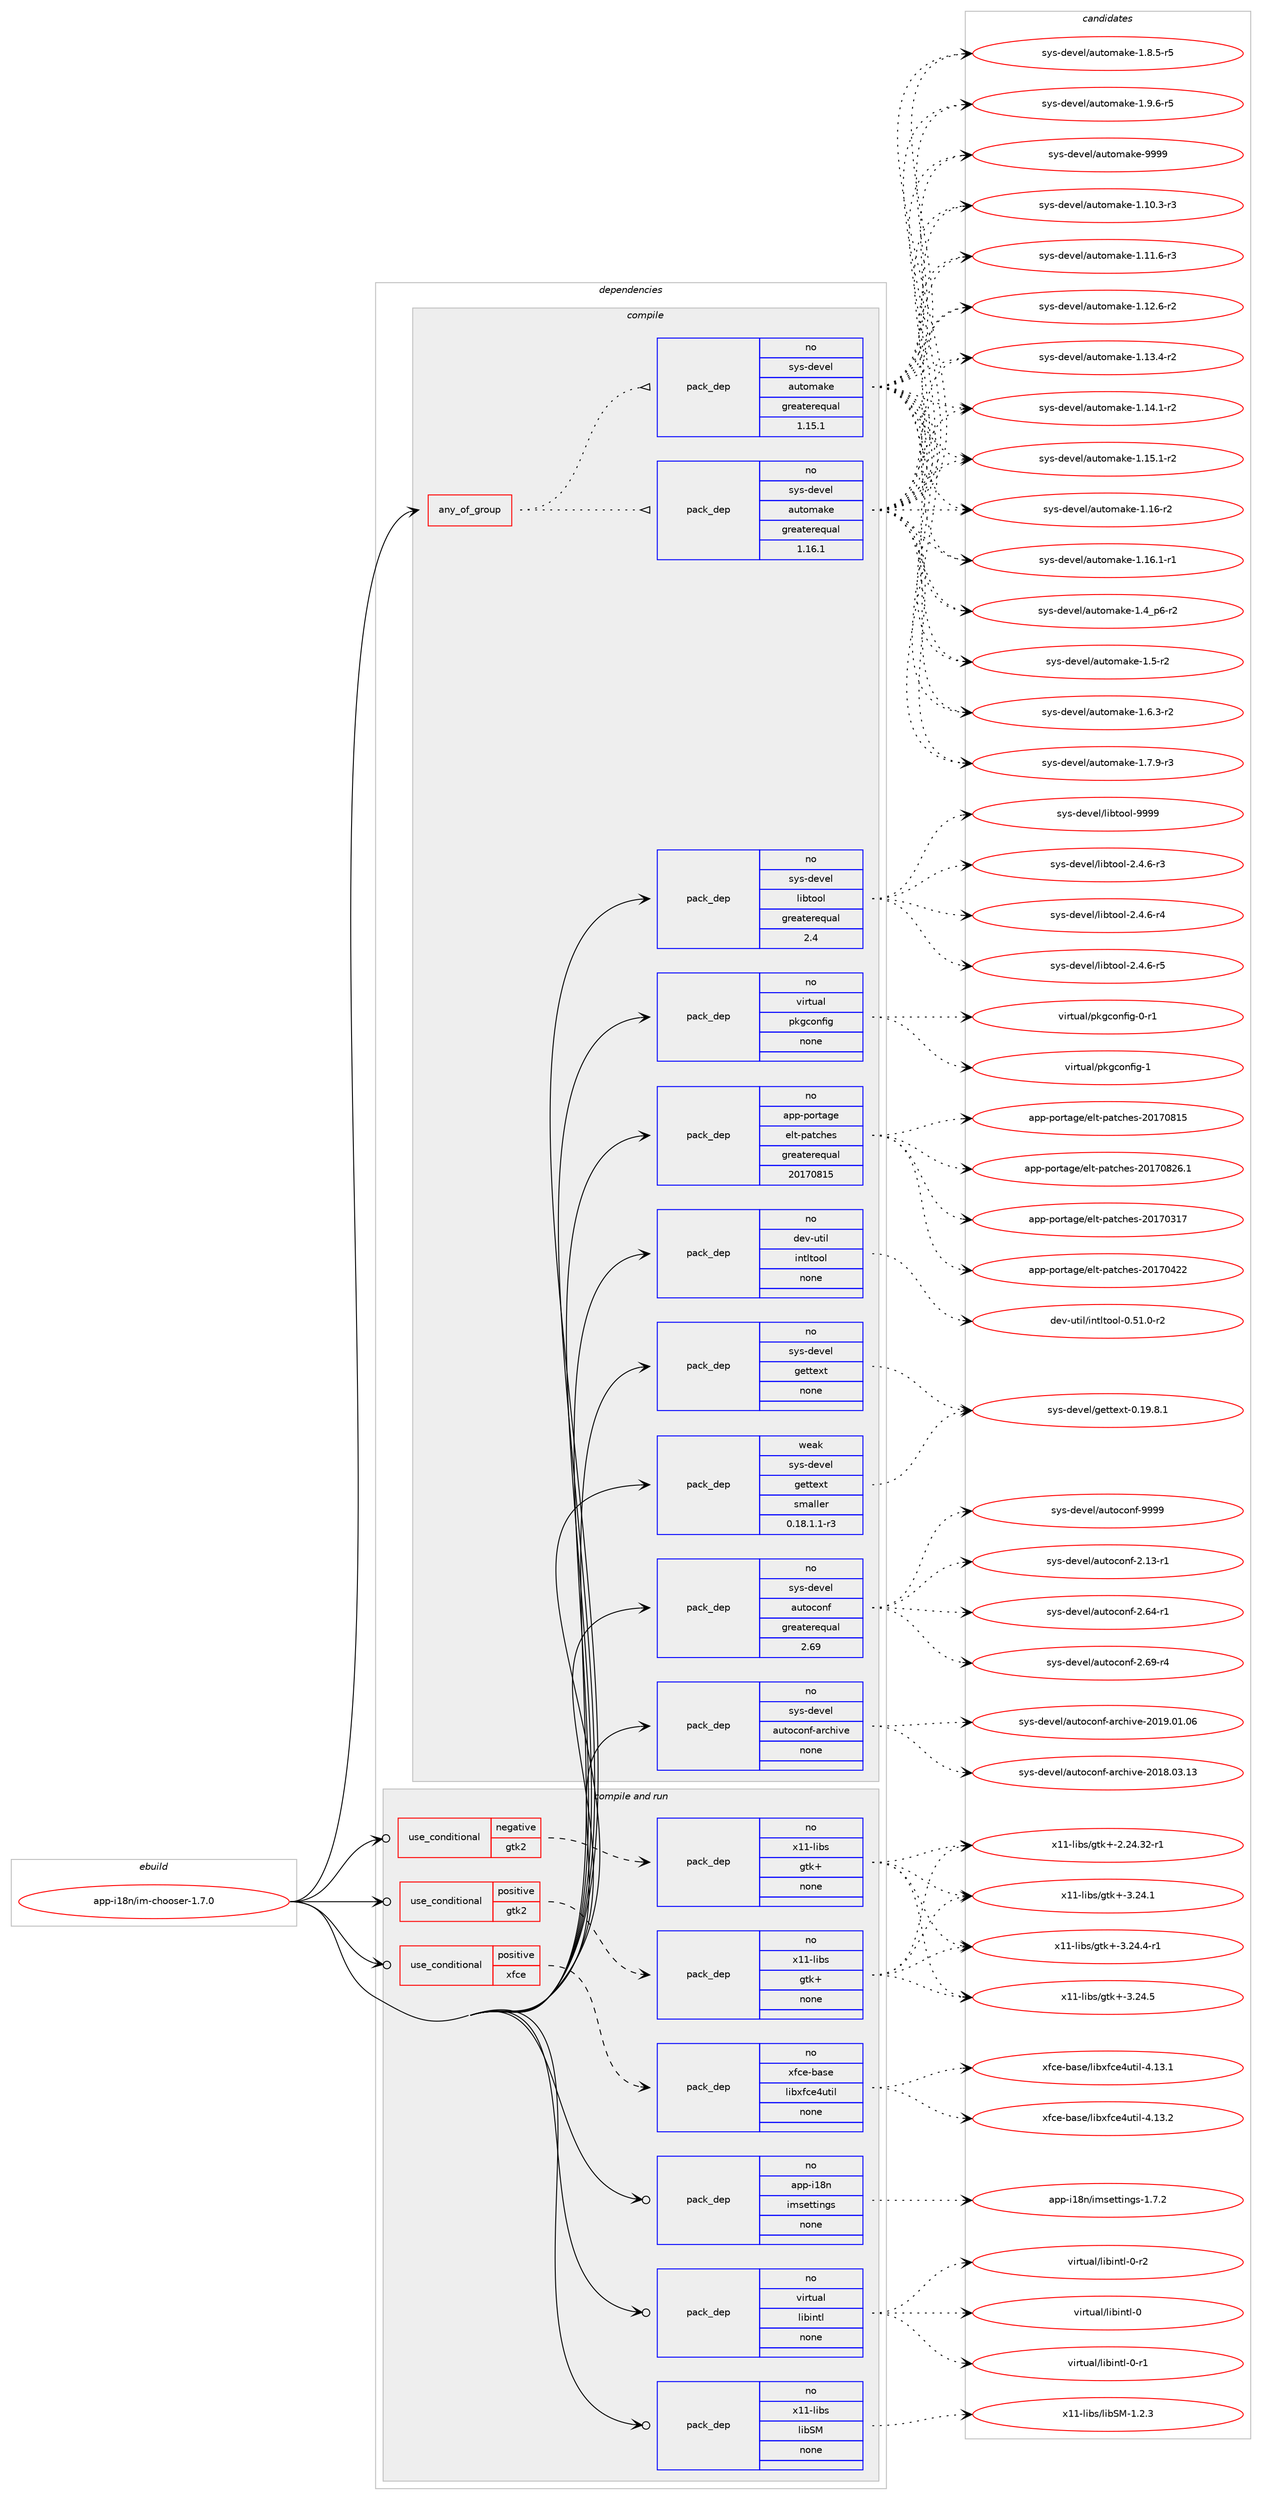 digraph prolog {

# *************
# Graph options
# *************

newrank=true;
concentrate=true;
compound=true;
graph [rankdir=LR,fontname=Helvetica,fontsize=10,ranksep=1.5];#, ranksep=2.5, nodesep=0.2];
edge  [arrowhead=vee];
node  [fontname=Helvetica,fontsize=10];

# **********
# The ebuild
# **********

subgraph cluster_leftcol {
color=gray;
rank=same;
label=<<i>ebuild</i>>;
id [label="app-i18n/im-chooser-1.7.0", color=red, width=4, href="../app-i18n/im-chooser-1.7.0.svg"];
}

# ****************
# The dependencies
# ****************

subgraph cluster_midcol {
color=gray;
label=<<i>dependencies</i>>;
subgraph cluster_compile {
fillcolor="#eeeeee";
style=filled;
label=<<i>compile</i>>;
subgraph any19574 {
dependency1295363 [label=<<TABLE BORDER="0" CELLBORDER="1" CELLSPACING="0" CELLPADDING="4"><TR><TD CELLPADDING="10">any_of_group</TD></TR></TABLE>>, shape=none, color=red];subgraph pack922585 {
dependency1295364 [label=<<TABLE BORDER="0" CELLBORDER="1" CELLSPACING="0" CELLPADDING="4" WIDTH="220"><TR><TD ROWSPAN="6" CELLPADDING="30">pack_dep</TD></TR><TR><TD WIDTH="110">no</TD></TR><TR><TD>sys-devel</TD></TR><TR><TD>automake</TD></TR><TR><TD>greaterequal</TD></TR><TR><TD>1.16.1</TD></TR></TABLE>>, shape=none, color=blue];
}
dependency1295363:e -> dependency1295364:w [weight=20,style="dotted",arrowhead="oinv"];
subgraph pack922586 {
dependency1295365 [label=<<TABLE BORDER="0" CELLBORDER="1" CELLSPACING="0" CELLPADDING="4" WIDTH="220"><TR><TD ROWSPAN="6" CELLPADDING="30">pack_dep</TD></TR><TR><TD WIDTH="110">no</TD></TR><TR><TD>sys-devel</TD></TR><TR><TD>automake</TD></TR><TR><TD>greaterequal</TD></TR><TR><TD>1.15.1</TD></TR></TABLE>>, shape=none, color=blue];
}
dependency1295363:e -> dependency1295365:w [weight=20,style="dotted",arrowhead="oinv"];
}
id:e -> dependency1295363:w [weight=20,style="solid",arrowhead="vee"];
subgraph pack922587 {
dependency1295366 [label=<<TABLE BORDER="0" CELLBORDER="1" CELLSPACING="0" CELLPADDING="4" WIDTH="220"><TR><TD ROWSPAN="6" CELLPADDING="30">pack_dep</TD></TR><TR><TD WIDTH="110">no</TD></TR><TR><TD>app-portage</TD></TR><TR><TD>elt-patches</TD></TR><TR><TD>greaterequal</TD></TR><TR><TD>20170815</TD></TR></TABLE>>, shape=none, color=blue];
}
id:e -> dependency1295366:w [weight=20,style="solid",arrowhead="vee"];
subgraph pack922588 {
dependency1295367 [label=<<TABLE BORDER="0" CELLBORDER="1" CELLSPACING="0" CELLPADDING="4" WIDTH="220"><TR><TD ROWSPAN="6" CELLPADDING="30">pack_dep</TD></TR><TR><TD WIDTH="110">no</TD></TR><TR><TD>dev-util</TD></TR><TR><TD>intltool</TD></TR><TR><TD>none</TD></TR><TR><TD></TD></TR></TABLE>>, shape=none, color=blue];
}
id:e -> dependency1295367:w [weight=20,style="solid",arrowhead="vee"];
subgraph pack922589 {
dependency1295368 [label=<<TABLE BORDER="0" CELLBORDER="1" CELLSPACING="0" CELLPADDING="4" WIDTH="220"><TR><TD ROWSPAN="6" CELLPADDING="30">pack_dep</TD></TR><TR><TD WIDTH="110">no</TD></TR><TR><TD>sys-devel</TD></TR><TR><TD>autoconf</TD></TR><TR><TD>greaterequal</TD></TR><TR><TD>2.69</TD></TR></TABLE>>, shape=none, color=blue];
}
id:e -> dependency1295368:w [weight=20,style="solid",arrowhead="vee"];
subgraph pack922590 {
dependency1295369 [label=<<TABLE BORDER="0" CELLBORDER="1" CELLSPACING="0" CELLPADDING="4" WIDTH="220"><TR><TD ROWSPAN="6" CELLPADDING="30">pack_dep</TD></TR><TR><TD WIDTH="110">no</TD></TR><TR><TD>sys-devel</TD></TR><TR><TD>autoconf-archive</TD></TR><TR><TD>none</TD></TR><TR><TD></TD></TR></TABLE>>, shape=none, color=blue];
}
id:e -> dependency1295369:w [weight=20,style="solid",arrowhead="vee"];
subgraph pack922591 {
dependency1295370 [label=<<TABLE BORDER="0" CELLBORDER="1" CELLSPACING="0" CELLPADDING="4" WIDTH="220"><TR><TD ROWSPAN="6" CELLPADDING="30">pack_dep</TD></TR><TR><TD WIDTH="110">no</TD></TR><TR><TD>sys-devel</TD></TR><TR><TD>gettext</TD></TR><TR><TD>none</TD></TR><TR><TD></TD></TR></TABLE>>, shape=none, color=blue];
}
id:e -> dependency1295370:w [weight=20,style="solid",arrowhead="vee"];
subgraph pack922592 {
dependency1295371 [label=<<TABLE BORDER="0" CELLBORDER="1" CELLSPACING="0" CELLPADDING="4" WIDTH="220"><TR><TD ROWSPAN="6" CELLPADDING="30">pack_dep</TD></TR><TR><TD WIDTH="110">no</TD></TR><TR><TD>sys-devel</TD></TR><TR><TD>libtool</TD></TR><TR><TD>greaterequal</TD></TR><TR><TD>2.4</TD></TR></TABLE>>, shape=none, color=blue];
}
id:e -> dependency1295371:w [weight=20,style="solid",arrowhead="vee"];
subgraph pack922593 {
dependency1295372 [label=<<TABLE BORDER="0" CELLBORDER="1" CELLSPACING="0" CELLPADDING="4" WIDTH="220"><TR><TD ROWSPAN="6" CELLPADDING="30">pack_dep</TD></TR><TR><TD WIDTH="110">no</TD></TR><TR><TD>virtual</TD></TR><TR><TD>pkgconfig</TD></TR><TR><TD>none</TD></TR><TR><TD></TD></TR></TABLE>>, shape=none, color=blue];
}
id:e -> dependency1295372:w [weight=20,style="solid",arrowhead="vee"];
subgraph pack922594 {
dependency1295373 [label=<<TABLE BORDER="0" CELLBORDER="1" CELLSPACING="0" CELLPADDING="4" WIDTH="220"><TR><TD ROWSPAN="6" CELLPADDING="30">pack_dep</TD></TR><TR><TD WIDTH="110">weak</TD></TR><TR><TD>sys-devel</TD></TR><TR><TD>gettext</TD></TR><TR><TD>smaller</TD></TR><TR><TD>0.18.1.1-r3</TD></TR></TABLE>>, shape=none, color=blue];
}
id:e -> dependency1295373:w [weight=20,style="solid",arrowhead="vee"];
}
subgraph cluster_compileandrun {
fillcolor="#eeeeee";
style=filled;
label=<<i>compile and run</i>>;
subgraph cond352666 {
dependency1295374 [label=<<TABLE BORDER="0" CELLBORDER="1" CELLSPACING="0" CELLPADDING="4"><TR><TD ROWSPAN="3" CELLPADDING="10">use_conditional</TD></TR><TR><TD>negative</TD></TR><TR><TD>gtk2</TD></TR></TABLE>>, shape=none, color=red];
subgraph pack922595 {
dependency1295375 [label=<<TABLE BORDER="0" CELLBORDER="1" CELLSPACING="0" CELLPADDING="4" WIDTH="220"><TR><TD ROWSPAN="6" CELLPADDING="30">pack_dep</TD></TR><TR><TD WIDTH="110">no</TD></TR><TR><TD>x11-libs</TD></TR><TR><TD>gtk+</TD></TR><TR><TD>none</TD></TR><TR><TD></TD></TR></TABLE>>, shape=none, color=blue];
}
dependency1295374:e -> dependency1295375:w [weight=20,style="dashed",arrowhead="vee"];
}
id:e -> dependency1295374:w [weight=20,style="solid",arrowhead="odotvee"];
subgraph cond352667 {
dependency1295376 [label=<<TABLE BORDER="0" CELLBORDER="1" CELLSPACING="0" CELLPADDING="4"><TR><TD ROWSPAN="3" CELLPADDING="10">use_conditional</TD></TR><TR><TD>positive</TD></TR><TR><TD>gtk2</TD></TR></TABLE>>, shape=none, color=red];
subgraph pack922596 {
dependency1295377 [label=<<TABLE BORDER="0" CELLBORDER="1" CELLSPACING="0" CELLPADDING="4" WIDTH="220"><TR><TD ROWSPAN="6" CELLPADDING="30">pack_dep</TD></TR><TR><TD WIDTH="110">no</TD></TR><TR><TD>x11-libs</TD></TR><TR><TD>gtk+</TD></TR><TR><TD>none</TD></TR><TR><TD></TD></TR></TABLE>>, shape=none, color=blue];
}
dependency1295376:e -> dependency1295377:w [weight=20,style="dashed",arrowhead="vee"];
}
id:e -> dependency1295376:w [weight=20,style="solid",arrowhead="odotvee"];
subgraph cond352668 {
dependency1295378 [label=<<TABLE BORDER="0" CELLBORDER="1" CELLSPACING="0" CELLPADDING="4"><TR><TD ROWSPAN="3" CELLPADDING="10">use_conditional</TD></TR><TR><TD>positive</TD></TR><TR><TD>xfce</TD></TR></TABLE>>, shape=none, color=red];
subgraph pack922597 {
dependency1295379 [label=<<TABLE BORDER="0" CELLBORDER="1" CELLSPACING="0" CELLPADDING="4" WIDTH="220"><TR><TD ROWSPAN="6" CELLPADDING="30">pack_dep</TD></TR><TR><TD WIDTH="110">no</TD></TR><TR><TD>xfce-base</TD></TR><TR><TD>libxfce4util</TD></TR><TR><TD>none</TD></TR><TR><TD></TD></TR></TABLE>>, shape=none, color=blue];
}
dependency1295378:e -> dependency1295379:w [weight=20,style="dashed",arrowhead="vee"];
}
id:e -> dependency1295378:w [weight=20,style="solid",arrowhead="odotvee"];
subgraph pack922598 {
dependency1295380 [label=<<TABLE BORDER="0" CELLBORDER="1" CELLSPACING="0" CELLPADDING="4" WIDTH="220"><TR><TD ROWSPAN="6" CELLPADDING="30">pack_dep</TD></TR><TR><TD WIDTH="110">no</TD></TR><TR><TD>app-i18n</TD></TR><TR><TD>imsettings</TD></TR><TR><TD>none</TD></TR><TR><TD></TD></TR></TABLE>>, shape=none, color=blue];
}
id:e -> dependency1295380:w [weight=20,style="solid",arrowhead="odotvee"];
subgraph pack922599 {
dependency1295381 [label=<<TABLE BORDER="0" CELLBORDER="1" CELLSPACING="0" CELLPADDING="4" WIDTH="220"><TR><TD ROWSPAN="6" CELLPADDING="30">pack_dep</TD></TR><TR><TD WIDTH="110">no</TD></TR><TR><TD>virtual</TD></TR><TR><TD>libintl</TD></TR><TR><TD>none</TD></TR><TR><TD></TD></TR></TABLE>>, shape=none, color=blue];
}
id:e -> dependency1295381:w [weight=20,style="solid",arrowhead="odotvee"];
subgraph pack922600 {
dependency1295382 [label=<<TABLE BORDER="0" CELLBORDER="1" CELLSPACING="0" CELLPADDING="4" WIDTH="220"><TR><TD ROWSPAN="6" CELLPADDING="30">pack_dep</TD></TR><TR><TD WIDTH="110">no</TD></TR><TR><TD>x11-libs</TD></TR><TR><TD>libSM</TD></TR><TR><TD>none</TD></TR><TR><TD></TD></TR></TABLE>>, shape=none, color=blue];
}
id:e -> dependency1295382:w [weight=20,style="solid",arrowhead="odotvee"];
}
subgraph cluster_run {
fillcolor="#eeeeee";
style=filled;
label=<<i>run</i>>;
}
}

# **************
# The candidates
# **************

subgraph cluster_choices {
rank=same;
color=gray;
label=<<i>candidates</i>>;

subgraph choice922585 {
color=black;
nodesep=1;
choice11512111545100101118101108479711711611110997107101454946494846514511451 [label="sys-devel/automake-1.10.3-r3", color=red, width=4,href="../sys-devel/automake-1.10.3-r3.svg"];
choice11512111545100101118101108479711711611110997107101454946494946544511451 [label="sys-devel/automake-1.11.6-r3", color=red, width=4,href="../sys-devel/automake-1.11.6-r3.svg"];
choice11512111545100101118101108479711711611110997107101454946495046544511450 [label="sys-devel/automake-1.12.6-r2", color=red, width=4,href="../sys-devel/automake-1.12.6-r2.svg"];
choice11512111545100101118101108479711711611110997107101454946495146524511450 [label="sys-devel/automake-1.13.4-r2", color=red, width=4,href="../sys-devel/automake-1.13.4-r2.svg"];
choice11512111545100101118101108479711711611110997107101454946495246494511450 [label="sys-devel/automake-1.14.1-r2", color=red, width=4,href="../sys-devel/automake-1.14.1-r2.svg"];
choice11512111545100101118101108479711711611110997107101454946495346494511450 [label="sys-devel/automake-1.15.1-r2", color=red, width=4,href="../sys-devel/automake-1.15.1-r2.svg"];
choice1151211154510010111810110847971171161111099710710145494649544511450 [label="sys-devel/automake-1.16-r2", color=red, width=4,href="../sys-devel/automake-1.16-r2.svg"];
choice11512111545100101118101108479711711611110997107101454946495446494511449 [label="sys-devel/automake-1.16.1-r1", color=red, width=4,href="../sys-devel/automake-1.16.1-r1.svg"];
choice115121115451001011181011084797117116111109971071014549465295112544511450 [label="sys-devel/automake-1.4_p6-r2", color=red, width=4,href="../sys-devel/automake-1.4_p6-r2.svg"];
choice11512111545100101118101108479711711611110997107101454946534511450 [label="sys-devel/automake-1.5-r2", color=red, width=4,href="../sys-devel/automake-1.5-r2.svg"];
choice115121115451001011181011084797117116111109971071014549465446514511450 [label="sys-devel/automake-1.6.3-r2", color=red, width=4,href="../sys-devel/automake-1.6.3-r2.svg"];
choice115121115451001011181011084797117116111109971071014549465546574511451 [label="sys-devel/automake-1.7.9-r3", color=red, width=4,href="../sys-devel/automake-1.7.9-r3.svg"];
choice115121115451001011181011084797117116111109971071014549465646534511453 [label="sys-devel/automake-1.8.5-r5", color=red, width=4,href="../sys-devel/automake-1.8.5-r5.svg"];
choice115121115451001011181011084797117116111109971071014549465746544511453 [label="sys-devel/automake-1.9.6-r5", color=red, width=4,href="../sys-devel/automake-1.9.6-r5.svg"];
choice115121115451001011181011084797117116111109971071014557575757 [label="sys-devel/automake-9999", color=red, width=4,href="../sys-devel/automake-9999.svg"];
dependency1295364:e -> choice11512111545100101118101108479711711611110997107101454946494846514511451:w [style=dotted,weight="100"];
dependency1295364:e -> choice11512111545100101118101108479711711611110997107101454946494946544511451:w [style=dotted,weight="100"];
dependency1295364:e -> choice11512111545100101118101108479711711611110997107101454946495046544511450:w [style=dotted,weight="100"];
dependency1295364:e -> choice11512111545100101118101108479711711611110997107101454946495146524511450:w [style=dotted,weight="100"];
dependency1295364:e -> choice11512111545100101118101108479711711611110997107101454946495246494511450:w [style=dotted,weight="100"];
dependency1295364:e -> choice11512111545100101118101108479711711611110997107101454946495346494511450:w [style=dotted,weight="100"];
dependency1295364:e -> choice1151211154510010111810110847971171161111099710710145494649544511450:w [style=dotted,weight="100"];
dependency1295364:e -> choice11512111545100101118101108479711711611110997107101454946495446494511449:w [style=dotted,weight="100"];
dependency1295364:e -> choice115121115451001011181011084797117116111109971071014549465295112544511450:w [style=dotted,weight="100"];
dependency1295364:e -> choice11512111545100101118101108479711711611110997107101454946534511450:w [style=dotted,weight="100"];
dependency1295364:e -> choice115121115451001011181011084797117116111109971071014549465446514511450:w [style=dotted,weight="100"];
dependency1295364:e -> choice115121115451001011181011084797117116111109971071014549465546574511451:w [style=dotted,weight="100"];
dependency1295364:e -> choice115121115451001011181011084797117116111109971071014549465646534511453:w [style=dotted,weight="100"];
dependency1295364:e -> choice115121115451001011181011084797117116111109971071014549465746544511453:w [style=dotted,weight="100"];
dependency1295364:e -> choice115121115451001011181011084797117116111109971071014557575757:w [style=dotted,weight="100"];
}
subgraph choice922586 {
color=black;
nodesep=1;
choice11512111545100101118101108479711711611110997107101454946494846514511451 [label="sys-devel/automake-1.10.3-r3", color=red, width=4,href="../sys-devel/automake-1.10.3-r3.svg"];
choice11512111545100101118101108479711711611110997107101454946494946544511451 [label="sys-devel/automake-1.11.6-r3", color=red, width=4,href="../sys-devel/automake-1.11.6-r3.svg"];
choice11512111545100101118101108479711711611110997107101454946495046544511450 [label="sys-devel/automake-1.12.6-r2", color=red, width=4,href="../sys-devel/automake-1.12.6-r2.svg"];
choice11512111545100101118101108479711711611110997107101454946495146524511450 [label="sys-devel/automake-1.13.4-r2", color=red, width=4,href="../sys-devel/automake-1.13.4-r2.svg"];
choice11512111545100101118101108479711711611110997107101454946495246494511450 [label="sys-devel/automake-1.14.1-r2", color=red, width=4,href="../sys-devel/automake-1.14.1-r2.svg"];
choice11512111545100101118101108479711711611110997107101454946495346494511450 [label="sys-devel/automake-1.15.1-r2", color=red, width=4,href="../sys-devel/automake-1.15.1-r2.svg"];
choice1151211154510010111810110847971171161111099710710145494649544511450 [label="sys-devel/automake-1.16-r2", color=red, width=4,href="../sys-devel/automake-1.16-r2.svg"];
choice11512111545100101118101108479711711611110997107101454946495446494511449 [label="sys-devel/automake-1.16.1-r1", color=red, width=4,href="../sys-devel/automake-1.16.1-r1.svg"];
choice115121115451001011181011084797117116111109971071014549465295112544511450 [label="sys-devel/automake-1.4_p6-r2", color=red, width=4,href="../sys-devel/automake-1.4_p6-r2.svg"];
choice11512111545100101118101108479711711611110997107101454946534511450 [label="sys-devel/automake-1.5-r2", color=red, width=4,href="../sys-devel/automake-1.5-r2.svg"];
choice115121115451001011181011084797117116111109971071014549465446514511450 [label="sys-devel/automake-1.6.3-r2", color=red, width=4,href="../sys-devel/automake-1.6.3-r2.svg"];
choice115121115451001011181011084797117116111109971071014549465546574511451 [label="sys-devel/automake-1.7.9-r3", color=red, width=4,href="../sys-devel/automake-1.7.9-r3.svg"];
choice115121115451001011181011084797117116111109971071014549465646534511453 [label="sys-devel/automake-1.8.5-r5", color=red, width=4,href="../sys-devel/automake-1.8.5-r5.svg"];
choice115121115451001011181011084797117116111109971071014549465746544511453 [label="sys-devel/automake-1.9.6-r5", color=red, width=4,href="../sys-devel/automake-1.9.6-r5.svg"];
choice115121115451001011181011084797117116111109971071014557575757 [label="sys-devel/automake-9999", color=red, width=4,href="../sys-devel/automake-9999.svg"];
dependency1295365:e -> choice11512111545100101118101108479711711611110997107101454946494846514511451:w [style=dotted,weight="100"];
dependency1295365:e -> choice11512111545100101118101108479711711611110997107101454946494946544511451:w [style=dotted,weight="100"];
dependency1295365:e -> choice11512111545100101118101108479711711611110997107101454946495046544511450:w [style=dotted,weight="100"];
dependency1295365:e -> choice11512111545100101118101108479711711611110997107101454946495146524511450:w [style=dotted,weight="100"];
dependency1295365:e -> choice11512111545100101118101108479711711611110997107101454946495246494511450:w [style=dotted,weight="100"];
dependency1295365:e -> choice11512111545100101118101108479711711611110997107101454946495346494511450:w [style=dotted,weight="100"];
dependency1295365:e -> choice1151211154510010111810110847971171161111099710710145494649544511450:w [style=dotted,weight="100"];
dependency1295365:e -> choice11512111545100101118101108479711711611110997107101454946495446494511449:w [style=dotted,weight="100"];
dependency1295365:e -> choice115121115451001011181011084797117116111109971071014549465295112544511450:w [style=dotted,weight="100"];
dependency1295365:e -> choice11512111545100101118101108479711711611110997107101454946534511450:w [style=dotted,weight="100"];
dependency1295365:e -> choice115121115451001011181011084797117116111109971071014549465446514511450:w [style=dotted,weight="100"];
dependency1295365:e -> choice115121115451001011181011084797117116111109971071014549465546574511451:w [style=dotted,weight="100"];
dependency1295365:e -> choice115121115451001011181011084797117116111109971071014549465646534511453:w [style=dotted,weight="100"];
dependency1295365:e -> choice115121115451001011181011084797117116111109971071014549465746544511453:w [style=dotted,weight="100"];
dependency1295365:e -> choice115121115451001011181011084797117116111109971071014557575757:w [style=dotted,weight="100"];
}
subgraph choice922587 {
color=black;
nodesep=1;
choice97112112451121111141169710310147101108116451129711699104101115455048495548514955 [label="app-portage/elt-patches-20170317", color=red, width=4,href="../app-portage/elt-patches-20170317.svg"];
choice97112112451121111141169710310147101108116451129711699104101115455048495548525050 [label="app-portage/elt-patches-20170422", color=red, width=4,href="../app-portage/elt-patches-20170422.svg"];
choice97112112451121111141169710310147101108116451129711699104101115455048495548564953 [label="app-portage/elt-patches-20170815", color=red, width=4,href="../app-portage/elt-patches-20170815.svg"];
choice971121124511211111411697103101471011081164511297116991041011154550484955485650544649 [label="app-portage/elt-patches-20170826.1", color=red, width=4,href="../app-portage/elt-patches-20170826.1.svg"];
dependency1295366:e -> choice97112112451121111141169710310147101108116451129711699104101115455048495548514955:w [style=dotted,weight="100"];
dependency1295366:e -> choice97112112451121111141169710310147101108116451129711699104101115455048495548525050:w [style=dotted,weight="100"];
dependency1295366:e -> choice97112112451121111141169710310147101108116451129711699104101115455048495548564953:w [style=dotted,weight="100"];
dependency1295366:e -> choice971121124511211111411697103101471011081164511297116991041011154550484955485650544649:w [style=dotted,weight="100"];
}
subgraph choice922588 {
color=black;
nodesep=1;
choice1001011184511711610510847105110116108116111111108454846534946484511450 [label="dev-util/intltool-0.51.0-r2", color=red, width=4,href="../dev-util/intltool-0.51.0-r2.svg"];
dependency1295367:e -> choice1001011184511711610510847105110116108116111111108454846534946484511450:w [style=dotted,weight="100"];
}
subgraph choice922589 {
color=black;
nodesep=1;
choice1151211154510010111810110847971171161119911111010245504649514511449 [label="sys-devel/autoconf-2.13-r1", color=red, width=4,href="../sys-devel/autoconf-2.13-r1.svg"];
choice1151211154510010111810110847971171161119911111010245504654524511449 [label="sys-devel/autoconf-2.64-r1", color=red, width=4,href="../sys-devel/autoconf-2.64-r1.svg"];
choice1151211154510010111810110847971171161119911111010245504654574511452 [label="sys-devel/autoconf-2.69-r4", color=red, width=4,href="../sys-devel/autoconf-2.69-r4.svg"];
choice115121115451001011181011084797117116111991111101024557575757 [label="sys-devel/autoconf-9999", color=red, width=4,href="../sys-devel/autoconf-9999.svg"];
dependency1295368:e -> choice1151211154510010111810110847971171161119911111010245504649514511449:w [style=dotted,weight="100"];
dependency1295368:e -> choice1151211154510010111810110847971171161119911111010245504654524511449:w [style=dotted,weight="100"];
dependency1295368:e -> choice1151211154510010111810110847971171161119911111010245504654574511452:w [style=dotted,weight="100"];
dependency1295368:e -> choice115121115451001011181011084797117116111991111101024557575757:w [style=dotted,weight="100"];
}
subgraph choice922590 {
color=black;
nodesep=1;
choice115121115451001011181011084797117116111991111101024597114991041051181014550484956464851464951 [label="sys-devel/autoconf-archive-2018.03.13", color=red, width=4,href="../sys-devel/autoconf-archive-2018.03.13.svg"];
choice115121115451001011181011084797117116111991111101024597114991041051181014550484957464849464854 [label="sys-devel/autoconf-archive-2019.01.06", color=red, width=4,href="../sys-devel/autoconf-archive-2019.01.06.svg"];
dependency1295369:e -> choice115121115451001011181011084797117116111991111101024597114991041051181014550484956464851464951:w [style=dotted,weight="100"];
dependency1295369:e -> choice115121115451001011181011084797117116111991111101024597114991041051181014550484957464849464854:w [style=dotted,weight="100"];
}
subgraph choice922591 {
color=black;
nodesep=1;
choice1151211154510010111810110847103101116116101120116454846495746564649 [label="sys-devel/gettext-0.19.8.1", color=red, width=4,href="../sys-devel/gettext-0.19.8.1.svg"];
dependency1295370:e -> choice1151211154510010111810110847103101116116101120116454846495746564649:w [style=dotted,weight="100"];
}
subgraph choice922592 {
color=black;
nodesep=1;
choice1151211154510010111810110847108105981161111111084550465246544511451 [label="sys-devel/libtool-2.4.6-r3", color=red, width=4,href="../sys-devel/libtool-2.4.6-r3.svg"];
choice1151211154510010111810110847108105981161111111084550465246544511452 [label="sys-devel/libtool-2.4.6-r4", color=red, width=4,href="../sys-devel/libtool-2.4.6-r4.svg"];
choice1151211154510010111810110847108105981161111111084550465246544511453 [label="sys-devel/libtool-2.4.6-r5", color=red, width=4,href="../sys-devel/libtool-2.4.6-r5.svg"];
choice1151211154510010111810110847108105981161111111084557575757 [label="sys-devel/libtool-9999", color=red, width=4,href="../sys-devel/libtool-9999.svg"];
dependency1295371:e -> choice1151211154510010111810110847108105981161111111084550465246544511451:w [style=dotted,weight="100"];
dependency1295371:e -> choice1151211154510010111810110847108105981161111111084550465246544511452:w [style=dotted,weight="100"];
dependency1295371:e -> choice1151211154510010111810110847108105981161111111084550465246544511453:w [style=dotted,weight="100"];
dependency1295371:e -> choice1151211154510010111810110847108105981161111111084557575757:w [style=dotted,weight="100"];
}
subgraph choice922593 {
color=black;
nodesep=1;
choice11810511411611797108471121071039911111010210510345484511449 [label="virtual/pkgconfig-0-r1", color=red, width=4,href="../virtual/pkgconfig-0-r1.svg"];
choice1181051141161179710847112107103991111101021051034549 [label="virtual/pkgconfig-1", color=red, width=4,href="../virtual/pkgconfig-1.svg"];
dependency1295372:e -> choice11810511411611797108471121071039911111010210510345484511449:w [style=dotted,weight="100"];
dependency1295372:e -> choice1181051141161179710847112107103991111101021051034549:w [style=dotted,weight="100"];
}
subgraph choice922594 {
color=black;
nodesep=1;
choice1151211154510010111810110847103101116116101120116454846495746564649 [label="sys-devel/gettext-0.19.8.1", color=red, width=4,href="../sys-devel/gettext-0.19.8.1.svg"];
dependency1295373:e -> choice1151211154510010111810110847103101116116101120116454846495746564649:w [style=dotted,weight="100"];
}
subgraph choice922595 {
color=black;
nodesep=1;
choice12049494510810598115471031161074345504650524651504511449 [label="x11-libs/gtk+-2.24.32-r1", color=red, width=4,href="../x11-libs/gtk+-2.24.32-r1.svg"];
choice12049494510810598115471031161074345514650524649 [label="x11-libs/gtk+-3.24.1", color=red, width=4,href="../x11-libs/gtk+-3.24.1.svg"];
choice120494945108105981154710311610743455146505246524511449 [label="x11-libs/gtk+-3.24.4-r1", color=red, width=4,href="../x11-libs/gtk+-3.24.4-r1.svg"];
choice12049494510810598115471031161074345514650524653 [label="x11-libs/gtk+-3.24.5", color=red, width=4,href="../x11-libs/gtk+-3.24.5.svg"];
dependency1295375:e -> choice12049494510810598115471031161074345504650524651504511449:w [style=dotted,weight="100"];
dependency1295375:e -> choice12049494510810598115471031161074345514650524649:w [style=dotted,weight="100"];
dependency1295375:e -> choice120494945108105981154710311610743455146505246524511449:w [style=dotted,weight="100"];
dependency1295375:e -> choice12049494510810598115471031161074345514650524653:w [style=dotted,weight="100"];
}
subgraph choice922596 {
color=black;
nodesep=1;
choice12049494510810598115471031161074345504650524651504511449 [label="x11-libs/gtk+-2.24.32-r1", color=red, width=4,href="../x11-libs/gtk+-2.24.32-r1.svg"];
choice12049494510810598115471031161074345514650524649 [label="x11-libs/gtk+-3.24.1", color=red, width=4,href="../x11-libs/gtk+-3.24.1.svg"];
choice120494945108105981154710311610743455146505246524511449 [label="x11-libs/gtk+-3.24.4-r1", color=red, width=4,href="../x11-libs/gtk+-3.24.4-r1.svg"];
choice12049494510810598115471031161074345514650524653 [label="x11-libs/gtk+-3.24.5", color=red, width=4,href="../x11-libs/gtk+-3.24.5.svg"];
dependency1295377:e -> choice12049494510810598115471031161074345504650524651504511449:w [style=dotted,weight="100"];
dependency1295377:e -> choice12049494510810598115471031161074345514650524649:w [style=dotted,weight="100"];
dependency1295377:e -> choice120494945108105981154710311610743455146505246524511449:w [style=dotted,weight="100"];
dependency1295377:e -> choice12049494510810598115471031161074345514650524653:w [style=dotted,weight="100"];
}
subgraph choice922597 {
color=black;
nodesep=1;
choice120102991014598971151014710810598120102991015211711610510845524649514649 [label="xfce-base/libxfce4util-4.13.1", color=red, width=4,href="../xfce-base/libxfce4util-4.13.1.svg"];
choice120102991014598971151014710810598120102991015211711610510845524649514650 [label="xfce-base/libxfce4util-4.13.2", color=red, width=4,href="../xfce-base/libxfce4util-4.13.2.svg"];
dependency1295379:e -> choice120102991014598971151014710810598120102991015211711610510845524649514649:w [style=dotted,weight="100"];
dependency1295379:e -> choice120102991014598971151014710810598120102991015211711610510845524649514650:w [style=dotted,weight="100"];
}
subgraph choice922598 {
color=black;
nodesep=1;
choice9711211245105495611047105109115101116116105110103115454946554650 [label="app-i18n/imsettings-1.7.2", color=red, width=4,href="../app-i18n/imsettings-1.7.2.svg"];
dependency1295380:e -> choice9711211245105495611047105109115101116116105110103115454946554650:w [style=dotted,weight="100"];
}
subgraph choice922599 {
color=black;
nodesep=1;
choice1181051141161179710847108105981051101161084548 [label="virtual/libintl-0", color=red, width=4,href="../virtual/libintl-0.svg"];
choice11810511411611797108471081059810511011610845484511449 [label="virtual/libintl-0-r1", color=red, width=4,href="../virtual/libintl-0-r1.svg"];
choice11810511411611797108471081059810511011610845484511450 [label="virtual/libintl-0-r2", color=red, width=4,href="../virtual/libintl-0-r2.svg"];
dependency1295381:e -> choice1181051141161179710847108105981051101161084548:w [style=dotted,weight="100"];
dependency1295381:e -> choice11810511411611797108471081059810511011610845484511449:w [style=dotted,weight="100"];
dependency1295381:e -> choice11810511411611797108471081059810511011610845484511450:w [style=dotted,weight="100"];
}
subgraph choice922600 {
color=black;
nodesep=1;
choice1204949451081059811547108105988377454946504651 [label="x11-libs/libSM-1.2.3", color=red, width=4,href="../x11-libs/libSM-1.2.3.svg"];
dependency1295382:e -> choice1204949451081059811547108105988377454946504651:w [style=dotted,weight="100"];
}
}

}
